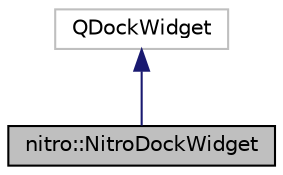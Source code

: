 digraph "nitro::NitroDockWidget"
{
 // LATEX_PDF_SIZE
  edge [fontname="Helvetica",fontsize="10",labelfontname="Helvetica",labelfontsize="10"];
  node [fontname="Helvetica",fontsize="10",shape=record];
  Node1 [label="nitro::NitroDockWidget",height=0.2,width=0.4,color="black", fillcolor="grey75", style="filled", fontcolor="black",tooltip="Dock widget used for custom GUI widgets. Provides basic functionality for constructing a (consistent)..."];
  Node2 -> Node1 [dir="back",color="midnightblue",fontsize="10",style="solid",fontname="Helvetica"];
  Node2 [label="QDockWidget",height=0.2,width=0.4,color="grey75", fillcolor="white", style="filled",tooltip=" "];
}
